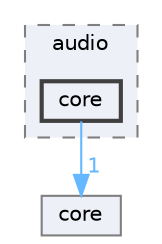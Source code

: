 digraph "engine/src/audio/core"
{
 // LATEX_PDF_SIZE
  bgcolor="transparent";
  edge [fontname=Helvetica,fontsize=10,labelfontname=Helvetica,labelfontsize=10];
  node [fontname=Helvetica,fontsize=10,shape=box,height=0.2,width=0.4];
  compound=true
  subgraph clusterdir_631c8843ac195263795098473f2aa130 {
    graph [ bgcolor="#edf0f7", pencolor="grey50", label="audio", fontname=Helvetica,fontsize=10 style="filled,dashed", URL="dir_631c8843ac195263795098473f2aa130.html",tooltip=""]
  dir_a63ba103f6408dc56818e2bc428efcd4 [label="core", fillcolor="#edf0f7", color="grey25", style="filled,bold", URL="dir_a63ba103f6408dc56818e2bc428efcd4.html",tooltip=""];
  }
  dir_5e835386694ce392648cfcf102577fe3 [label="core", fillcolor="#edf0f7", color="grey50", style="filled", URL="dir_5e835386694ce392648cfcf102577fe3.html",tooltip=""];
  dir_a63ba103f6408dc56818e2bc428efcd4->dir_5e835386694ce392648cfcf102577fe3 [headlabel="1", labeldistance=1.5 headhref="dir_000002_000003.html" href="dir_000002_000003.html" color="steelblue1" fontcolor="steelblue1"];
}
